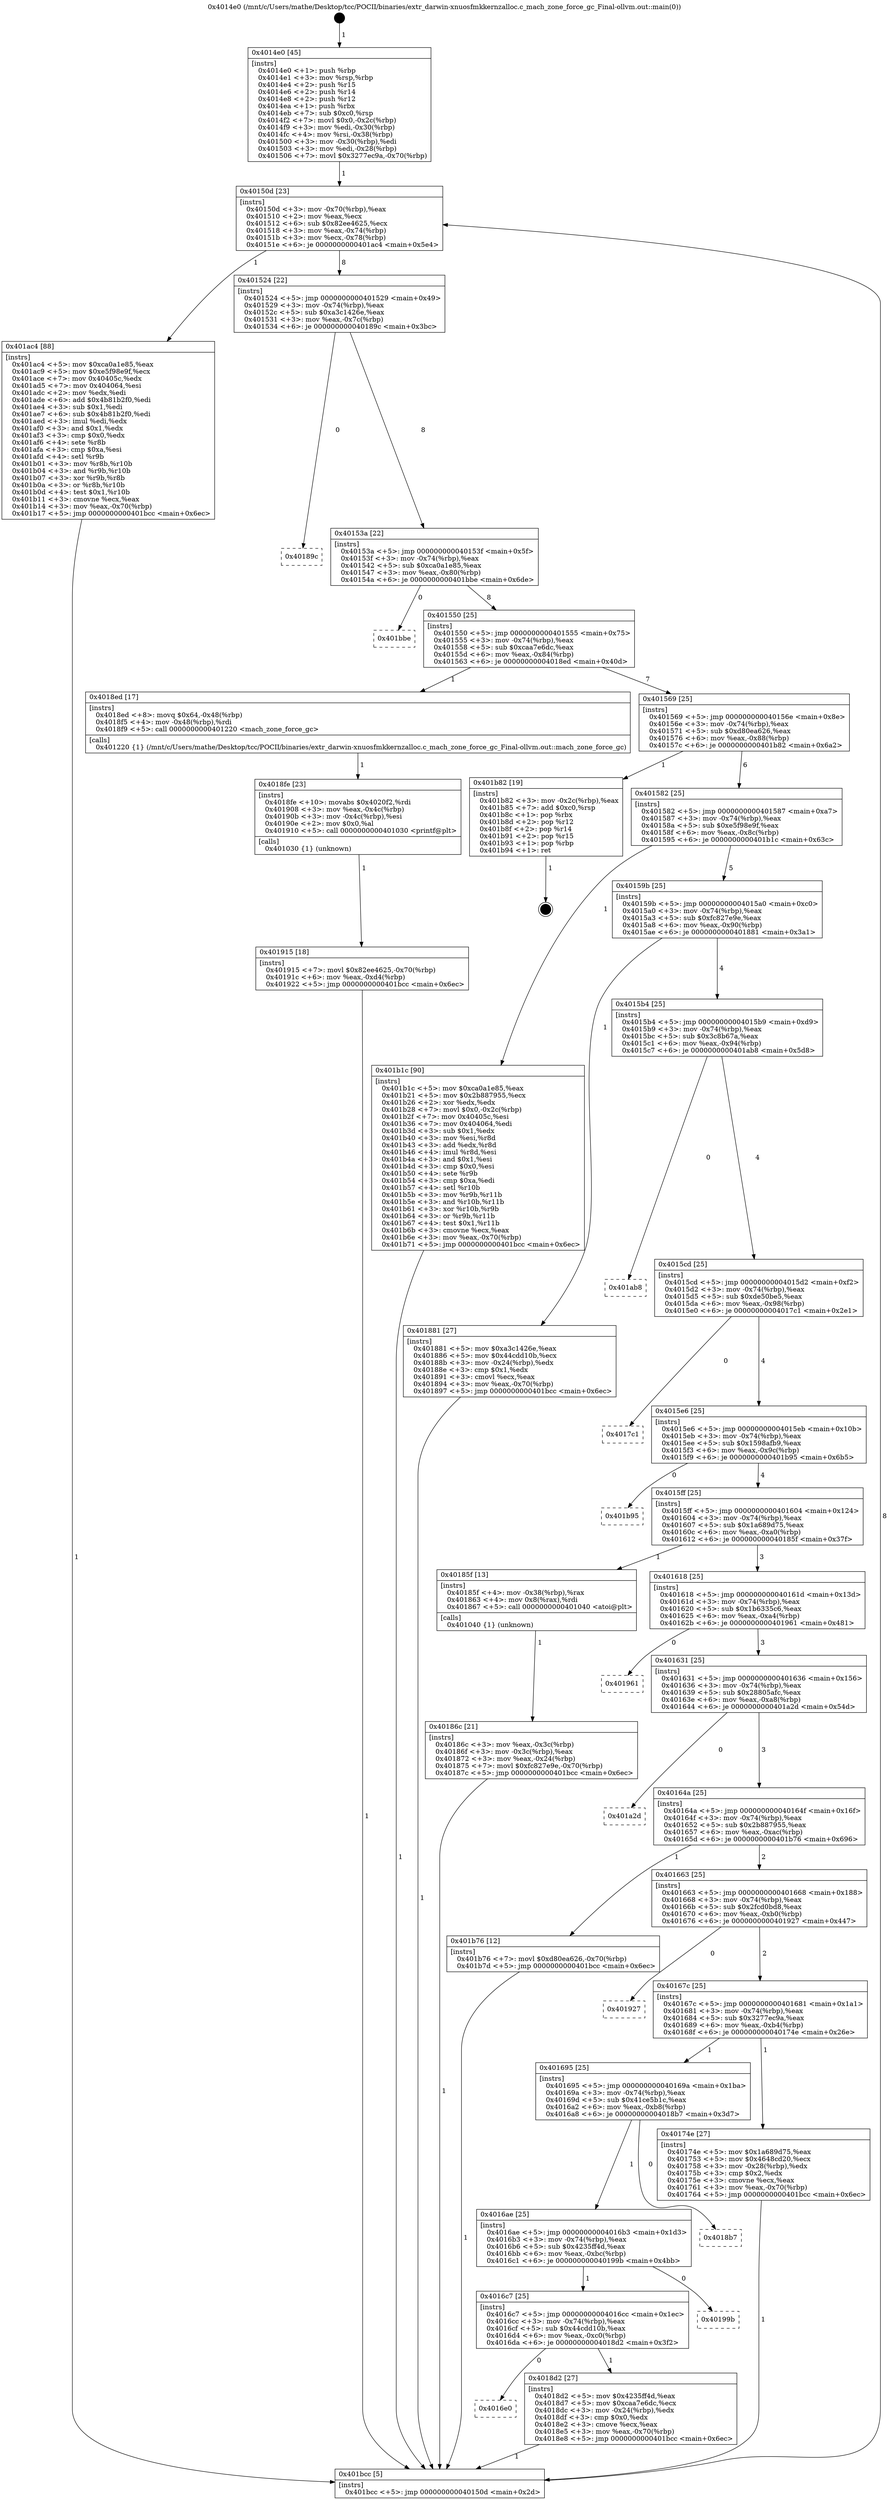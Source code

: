 digraph "0x4014e0" {
  label = "0x4014e0 (/mnt/c/Users/mathe/Desktop/tcc/POCII/binaries/extr_darwin-xnuosfmkkernzalloc.c_mach_zone_force_gc_Final-ollvm.out::main(0))"
  labelloc = "t"
  node[shape=record]

  Entry [label="",width=0.3,height=0.3,shape=circle,fillcolor=black,style=filled]
  "0x40150d" [label="{
     0x40150d [23]\l
     | [instrs]\l
     &nbsp;&nbsp;0x40150d \<+3\>: mov -0x70(%rbp),%eax\l
     &nbsp;&nbsp;0x401510 \<+2\>: mov %eax,%ecx\l
     &nbsp;&nbsp;0x401512 \<+6\>: sub $0x82ee4625,%ecx\l
     &nbsp;&nbsp;0x401518 \<+3\>: mov %eax,-0x74(%rbp)\l
     &nbsp;&nbsp;0x40151b \<+3\>: mov %ecx,-0x78(%rbp)\l
     &nbsp;&nbsp;0x40151e \<+6\>: je 0000000000401ac4 \<main+0x5e4\>\l
  }"]
  "0x401ac4" [label="{
     0x401ac4 [88]\l
     | [instrs]\l
     &nbsp;&nbsp;0x401ac4 \<+5\>: mov $0xca0a1e85,%eax\l
     &nbsp;&nbsp;0x401ac9 \<+5\>: mov $0xe5f98e9f,%ecx\l
     &nbsp;&nbsp;0x401ace \<+7\>: mov 0x40405c,%edx\l
     &nbsp;&nbsp;0x401ad5 \<+7\>: mov 0x404064,%esi\l
     &nbsp;&nbsp;0x401adc \<+2\>: mov %edx,%edi\l
     &nbsp;&nbsp;0x401ade \<+6\>: add $0x4b81b2f0,%edi\l
     &nbsp;&nbsp;0x401ae4 \<+3\>: sub $0x1,%edi\l
     &nbsp;&nbsp;0x401ae7 \<+6\>: sub $0x4b81b2f0,%edi\l
     &nbsp;&nbsp;0x401aed \<+3\>: imul %edi,%edx\l
     &nbsp;&nbsp;0x401af0 \<+3\>: and $0x1,%edx\l
     &nbsp;&nbsp;0x401af3 \<+3\>: cmp $0x0,%edx\l
     &nbsp;&nbsp;0x401af6 \<+4\>: sete %r8b\l
     &nbsp;&nbsp;0x401afa \<+3\>: cmp $0xa,%esi\l
     &nbsp;&nbsp;0x401afd \<+4\>: setl %r9b\l
     &nbsp;&nbsp;0x401b01 \<+3\>: mov %r8b,%r10b\l
     &nbsp;&nbsp;0x401b04 \<+3\>: and %r9b,%r10b\l
     &nbsp;&nbsp;0x401b07 \<+3\>: xor %r9b,%r8b\l
     &nbsp;&nbsp;0x401b0a \<+3\>: or %r8b,%r10b\l
     &nbsp;&nbsp;0x401b0d \<+4\>: test $0x1,%r10b\l
     &nbsp;&nbsp;0x401b11 \<+3\>: cmovne %ecx,%eax\l
     &nbsp;&nbsp;0x401b14 \<+3\>: mov %eax,-0x70(%rbp)\l
     &nbsp;&nbsp;0x401b17 \<+5\>: jmp 0000000000401bcc \<main+0x6ec\>\l
  }"]
  "0x401524" [label="{
     0x401524 [22]\l
     | [instrs]\l
     &nbsp;&nbsp;0x401524 \<+5\>: jmp 0000000000401529 \<main+0x49\>\l
     &nbsp;&nbsp;0x401529 \<+3\>: mov -0x74(%rbp),%eax\l
     &nbsp;&nbsp;0x40152c \<+5\>: sub $0xa3c1426e,%eax\l
     &nbsp;&nbsp;0x401531 \<+3\>: mov %eax,-0x7c(%rbp)\l
     &nbsp;&nbsp;0x401534 \<+6\>: je 000000000040189c \<main+0x3bc\>\l
  }"]
  Exit [label="",width=0.3,height=0.3,shape=circle,fillcolor=black,style=filled,peripheries=2]
  "0x40189c" [label="{
     0x40189c\l
  }", style=dashed]
  "0x40153a" [label="{
     0x40153a [22]\l
     | [instrs]\l
     &nbsp;&nbsp;0x40153a \<+5\>: jmp 000000000040153f \<main+0x5f\>\l
     &nbsp;&nbsp;0x40153f \<+3\>: mov -0x74(%rbp),%eax\l
     &nbsp;&nbsp;0x401542 \<+5\>: sub $0xca0a1e85,%eax\l
     &nbsp;&nbsp;0x401547 \<+3\>: mov %eax,-0x80(%rbp)\l
     &nbsp;&nbsp;0x40154a \<+6\>: je 0000000000401bbe \<main+0x6de\>\l
  }"]
  "0x401915" [label="{
     0x401915 [18]\l
     | [instrs]\l
     &nbsp;&nbsp;0x401915 \<+7\>: movl $0x82ee4625,-0x70(%rbp)\l
     &nbsp;&nbsp;0x40191c \<+6\>: mov %eax,-0xd4(%rbp)\l
     &nbsp;&nbsp;0x401922 \<+5\>: jmp 0000000000401bcc \<main+0x6ec\>\l
  }"]
  "0x401bbe" [label="{
     0x401bbe\l
  }", style=dashed]
  "0x401550" [label="{
     0x401550 [25]\l
     | [instrs]\l
     &nbsp;&nbsp;0x401550 \<+5\>: jmp 0000000000401555 \<main+0x75\>\l
     &nbsp;&nbsp;0x401555 \<+3\>: mov -0x74(%rbp),%eax\l
     &nbsp;&nbsp;0x401558 \<+5\>: sub $0xcaa7e6dc,%eax\l
     &nbsp;&nbsp;0x40155d \<+6\>: mov %eax,-0x84(%rbp)\l
     &nbsp;&nbsp;0x401563 \<+6\>: je 00000000004018ed \<main+0x40d\>\l
  }"]
  "0x4018fe" [label="{
     0x4018fe [23]\l
     | [instrs]\l
     &nbsp;&nbsp;0x4018fe \<+10\>: movabs $0x4020f2,%rdi\l
     &nbsp;&nbsp;0x401908 \<+3\>: mov %eax,-0x4c(%rbp)\l
     &nbsp;&nbsp;0x40190b \<+3\>: mov -0x4c(%rbp),%esi\l
     &nbsp;&nbsp;0x40190e \<+2\>: mov $0x0,%al\l
     &nbsp;&nbsp;0x401910 \<+5\>: call 0000000000401030 \<printf@plt\>\l
     | [calls]\l
     &nbsp;&nbsp;0x401030 \{1\} (unknown)\l
  }"]
  "0x4018ed" [label="{
     0x4018ed [17]\l
     | [instrs]\l
     &nbsp;&nbsp;0x4018ed \<+8\>: movq $0x64,-0x48(%rbp)\l
     &nbsp;&nbsp;0x4018f5 \<+4\>: mov -0x48(%rbp),%rdi\l
     &nbsp;&nbsp;0x4018f9 \<+5\>: call 0000000000401220 \<mach_zone_force_gc\>\l
     | [calls]\l
     &nbsp;&nbsp;0x401220 \{1\} (/mnt/c/Users/mathe/Desktop/tcc/POCII/binaries/extr_darwin-xnuosfmkkernzalloc.c_mach_zone_force_gc_Final-ollvm.out::mach_zone_force_gc)\l
  }"]
  "0x401569" [label="{
     0x401569 [25]\l
     | [instrs]\l
     &nbsp;&nbsp;0x401569 \<+5\>: jmp 000000000040156e \<main+0x8e\>\l
     &nbsp;&nbsp;0x40156e \<+3\>: mov -0x74(%rbp),%eax\l
     &nbsp;&nbsp;0x401571 \<+5\>: sub $0xd80ea626,%eax\l
     &nbsp;&nbsp;0x401576 \<+6\>: mov %eax,-0x88(%rbp)\l
     &nbsp;&nbsp;0x40157c \<+6\>: je 0000000000401b82 \<main+0x6a2\>\l
  }"]
  "0x4016e0" [label="{
     0x4016e0\l
  }", style=dashed]
  "0x401b82" [label="{
     0x401b82 [19]\l
     | [instrs]\l
     &nbsp;&nbsp;0x401b82 \<+3\>: mov -0x2c(%rbp),%eax\l
     &nbsp;&nbsp;0x401b85 \<+7\>: add $0xc0,%rsp\l
     &nbsp;&nbsp;0x401b8c \<+1\>: pop %rbx\l
     &nbsp;&nbsp;0x401b8d \<+2\>: pop %r12\l
     &nbsp;&nbsp;0x401b8f \<+2\>: pop %r14\l
     &nbsp;&nbsp;0x401b91 \<+2\>: pop %r15\l
     &nbsp;&nbsp;0x401b93 \<+1\>: pop %rbp\l
     &nbsp;&nbsp;0x401b94 \<+1\>: ret\l
  }"]
  "0x401582" [label="{
     0x401582 [25]\l
     | [instrs]\l
     &nbsp;&nbsp;0x401582 \<+5\>: jmp 0000000000401587 \<main+0xa7\>\l
     &nbsp;&nbsp;0x401587 \<+3\>: mov -0x74(%rbp),%eax\l
     &nbsp;&nbsp;0x40158a \<+5\>: sub $0xe5f98e9f,%eax\l
     &nbsp;&nbsp;0x40158f \<+6\>: mov %eax,-0x8c(%rbp)\l
     &nbsp;&nbsp;0x401595 \<+6\>: je 0000000000401b1c \<main+0x63c\>\l
  }"]
  "0x4018d2" [label="{
     0x4018d2 [27]\l
     | [instrs]\l
     &nbsp;&nbsp;0x4018d2 \<+5\>: mov $0x4235ff4d,%eax\l
     &nbsp;&nbsp;0x4018d7 \<+5\>: mov $0xcaa7e6dc,%ecx\l
     &nbsp;&nbsp;0x4018dc \<+3\>: mov -0x24(%rbp),%edx\l
     &nbsp;&nbsp;0x4018df \<+3\>: cmp $0x0,%edx\l
     &nbsp;&nbsp;0x4018e2 \<+3\>: cmove %ecx,%eax\l
     &nbsp;&nbsp;0x4018e5 \<+3\>: mov %eax,-0x70(%rbp)\l
     &nbsp;&nbsp;0x4018e8 \<+5\>: jmp 0000000000401bcc \<main+0x6ec\>\l
  }"]
  "0x401b1c" [label="{
     0x401b1c [90]\l
     | [instrs]\l
     &nbsp;&nbsp;0x401b1c \<+5\>: mov $0xca0a1e85,%eax\l
     &nbsp;&nbsp;0x401b21 \<+5\>: mov $0x2b887955,%ecx\l
     &nbsp;&nbsp;0x401b26 \<+2\>: xor %edx,%edx\l
     &nbsp;&nbsp;0x401b28 \<+7\>: movl $0x0,-0x2c(%rbp)\l
     &nbsp;&nbsp;0x401b2f \<+7\>: mov 0x40405c,%esi\l
     &nbsp;&nbsp;0x401b36 \<+7\>: mov 0x404064,%edi\l
     &nbsp;&nbsp;0x401b3d \<+3\>: sub $0x1,%edx\l
     &nbsp;&nbsp;0x401b40 \<+3\>: mov %esi,%r8d\l
     &nbsp;&nbsp;0x401b43 \<+3\>: add %edx,%r8d\l
     &nbsp;&nbsp;0x401b46 \<+4\>: imul %r8d,%esi\l
     &nbsp;&nbsp;0x401b4a \<+3\>: and $0x1,%esi\l
     &nbsp;&nbsp;0x401b4d \<+3\>: cmp $0x0,%esi\l
     &nbsp;&nbsp;0x401b50 \<+4\>: sete %r9b\l
     &nbsp;&nbsp;0x401b54 \<+3\>: cmp $0xa,%edi\l
     &nbsp;&nbsp;0x401b57 \<+4\>: setl %r10b\l
     &nbsp;&nbsp;0x401b5b \<+3\>: mov %r9b,%r11b\l
     &nbsp;&nbsp;0x401b5e \<+3\>: and %r10b,%r11b\l
     &nbsp;&nbsp;0x401b61 \<+3\>: xor %r10b,%r9b\l
     &nbsp;&nbsp;0x401b64 \<+3\>: or %r9b,%r11b\l
     &nbsp;&nbsp;0x401b67 \<+4\>: test $0x1,%r11b\l
     &nbsp;&nbsp;0x401b6b \<+3\>: cmovne %ecx,%eax\l
     &nbsp;&nbsp;0x401b6e \<+3\>: mov %eax,-0x70(%rbp)\l
     &nbsp;&nbsp;0x401b71 \<+5\>: jmp 0000000000401bcc \<main+0x6ec\>\l
  }"]
  "0x40159b" [label="{
     0x40159b [25]\l
     | [instrs]\l
     &nbsp;&nbsp;0x40159b \<+5\>: jmp 00000000004015a0 \<main+0xc0\>\l
     &nbsp;&nbsp;0x4015a0 \<+3\>: mov -0x74(%rbp),%eax\l
     &nbsp;&nbsp;0x4015a3 \<+5\>: sub $0xfc827e9e,%eax\l
     &nbsp;&nbsp;0x4015a8 \<+6\>: mov %eax,-0x90(%rbp)\l
     &nbsp;&nbsp;0x4015ae \<+6\>: je 0000000000401881 \<main+0x3a1\>\l
  }"]
  "0x4016c7" [label="{
     0x4016c7 [25]\l
     | [instrs]\l
     &nbsp;&nbsp;0x4016c7 \<+5\>: jmp 00000000004016cc \<main+0x1ec\>\l
     &nbsp;&nbsp;0x4016cc \<+3\>: mov -0x74(%rbp),%eax\l
     &nbsp;&nbsp;0x4016cf \<+5\>: sub $0x44cdd10b,%eax\l
     &nbsp;&nbsp;0x4016d4 \<+6\>: mov %eax,-0xc0(%rbp)\l
     &nbsp;&nbsp;0x4016da \<+6\>: je 00000000004018d2 \<main+0x3f2\>\l
  }"]
  "0x401881" [label="{
     0x401881 [27]\l
     | [instrs]\l
     &nbsp;&nbsp;0x401881 \<+5\>: mov $0xa3c1426e,%eax\l
     &nbsp;&nbsp;0x401886 \<+5\>: mov $0x44cdd10b,%ecx\l
     &nbsp;&nbsp;0x40188b \<+3\>: mov -0x24(%rbp),%edx\l
     &nbsp;&nbsp;0x40188e \<+3\>: cmp $0x1,%edx\l
     &nbsp;&nbsp;0x401891 \<+3\>: cmovl %ecx,%eax\l
     &nbsp;&nbsp;0x401894 \<+3\>: mov %eax,-0x70(%rbp)\l
     &nbsp;&nbsp;0x401897 \<+5\>: jmp 0000000000401bcc \<main+0x6ec\>\l
  }"]
  "0x4015b4" [label="{
     0x4015b4 [25]\l
     | [instrs]\l
     &nbsp;&nbsp;0x4015b4 \<+5\>: jmp 00000000004015b9 \<main+0xd9\>\l
     &nbsp;&nbsp;0x4015b9 \<+3\>: mov -0x74(%rbp),%eax\l
     &nbsp;&nbsp;0x4015bc \<+5\>: sub $0x3c8b67a,%eax\l
     &nbsp;&nbsp;0x4015c1 \<+6\>: mov %eax,-0x94(%rbp)\l
     &nbsp;&nbsp;0x4015c7 \<+6\>: je 0000000000401ab8 \<main+0x5d8\>\l
  }"]
  "0x40199b" [label="{
     0x40199b\l
  }", style=dashed]
  "0x401ab8" [label="{
     0x401ab8\l
  }", style=dashed]
  "0x4015cd" [label="{
     0x4015cd [25]\l
     | [instrs]\l
     &nbsp;&nbsp;0x4015cd \<+5\>: jmp 00000000004015d2 \<main+0xf2\>\l
     &nbsp;&nbsp;0x4015d2 \<+3\>: mov -0x74(%rbp),%eax\l
     &nbsp;&nbsp;0x4015d5 \<+5\>: sub $0xde50be5,%eax\l
     &nbsp;&nbsp;0x4015da \<+6\>: mov %eax,-0x98(%rbp)\l
     &nbsp;&nbsp;0x4015e0 \<+6\>: je 00000000004017c1 \<main+0x2e1\>\l
  }"]
  "0x4016ae" [label="{
     0x4016ae [25]\l
     | [instrs]\l
     &nbsp;&nbsp;0x4016ae \<+5\>: jmp 00000000004016b3 \<main+0x1d3\>\l
     &nbsp;&nbsp;0x4016b3 \<+3\>: mov -0x74(%rbp),%eax\l
     &nbsp;&nbsp;0x4016b6 \<+5\>: sub $0x4235ff4d,%eax\l
     &nbsp;&nbsp;0x4016bb \<+6\>: mov %eax,-0xbc(%rbp)\l
     &nbsp;&nbsp;0x4016c1 \<+6\>: je 000000000040199b \<main+0x4bb\>\l
  }"]
  "0x4017c1" [label="{
     0x4017c1\l
  }", style=dashed]
  "0x4015e6" [label="{
     0x4015e6 [25]\l
     | [instrs]\l
     &nbsp;&nbsp;0x4015e6 \<+5\>: jmp 00000000004015eb \<main+0x10b\>\l
     &nbsp;&nbsp;0x4015eb \<+3\>: mov -0x74(%rbp),%eax\l
     &nbsp;&nbsp;0x4015ee \<+5\>: sub $0x1598afb9,%eax\l
     &nbsp;&nbsp;0x4015f3 \<+6\>: mov %eax,-0x9c(%rbp)\l
     &nbsp;&nbsp;0x4015f9 \<+6\>: je 0000000000401b95 \<main+0x6b5\>\l
  }"]
  "0x4018b7" [label="{
     0x4018b7\l
  }", style=dashed]
  "0x401b95" [label="{
     0x401b95\l
  }", style=dashed]
  "0x4015ff" [label="{
     0x4015ff [25]\l
     | [instrs]\l
     &nbsp;&nbsp;0x4015ff \<+5\>: jmp 0000000000401604 \<main+0x124\>\l
     &nbsp;&nbsp;0x401604 \<+3\>: mov -0x74(%rbp),%eax\l
     &nbsp;&nbsp;0x401607 \<+5\>: sub $0x1a689d75,%eax\l
     &nbsp;&nbsp;0x40160c \<+6\>: mov %eax,-0xa0(%rbp)\l
     &nbsp;&nbsp;0x401612 \<+6\>: je 000000000040185f \<main+0x37f\>\l
  }"]
  "0x40186c" [label="{
     0x40186c [21]\l
     | [instrs]\l
     &nbsp;&nbsp;0x40186c \<+3\>: mov %eax,-0x3c(%rbp)\l
     &nbsp;&nbsp;0x40186f \<+3\>: mov -0x3c(%rbp),%eax\l
     &nbsp;&nbsp;0x401872 \<+3\>: mov %eax,-0x24(%rbp)\l
     &nbsp;&nbsp;0x401875 \<+7\>: movl $0xfc827e9e,-0x70(%rbp)\l
     &nbsp;&nbsp;0x40187c \<+5\>: jmp 0000000000401bcc \<main+0x6ec\>\l
  }"]
  "0x40185f" [label="{
     0x40185f [13]\l
     | [instrs]\l
     &nbsp;&nbsp;0x40185f \<+4\>: mov -0x38(%rbp),%rax\l
     &nbsp;&nbsp;0x401863 \<+4\>: mov 0x8(%rax),%rdi\l
     &nbsp;&nbsp;0x401867 \<+5\>: call 0000000000401040 \<atoi@plt\>\l
     | [calls]\l
     &nbsp;&nbsp;0x401040 \{1\} (unknown)\l
  }"]
  "0x401618" [label="{
     0x401618 [25]\l
     | [instrs]\l
     &nbsp;&nbsp;0x401618 \<+5\>: jmp 000000000040161d \<main+0x13d\>\l
     &nbsp;&nbsp;0x40161d \<+3\>: mov -0x74(%rbp),%eax\l
     &nbsp;&nbsp;0x401620 \<+5\>: sub $0x1b6335c6,%eax\l
     &nbsp;&nbsp;0x401625 \<+6\>: mov %eax,-0xa4(%rbp)\l
     &nbsp;&nbsp;0x40162b \<+6\>: je 0000000000401961 \<main+0x481\>\l
  }"]
  "0x4014e0" [label="{
     0x4014e0 [45]\l
     | [instrs]\l
     &nbsp;&nbsp;0x4014e0 \<+1\>: push %rbp\l
     &nbsp;&nbsp;0x4014e1 \<+3\>: mov %rsp,%rbp\l
     &nbsp;&nbsp;0x4014e4 \<+2\>: push %r15\l
     &nbsp;&nbsp;0x4014e6 \<+2\>: push %r14\l
     &nbsp;&nbsp;0x4014e8 \<+2\>: push %r12\l
     &nbsp;&nbsp;0x4014ea \<+1\>: push %rbx\l
     &nbsp;&nbsp;0x4014eb \<+7\>: sub $0xc0,%rsp\l
     &nbsp;&nbsp;0x4014f2 \<+7\>: movl $0x0,-0x2c(%rbp)\l
     &nbsp;&nbsp;0x4014f9 \<+3\>: mov %edi,-0x30(%rbp)\l
     &nbsp;&nbsp;0x4014fc \<+4\>: mov %rsi,-0x38(%rbp)\l
     &nbsp;&nbsp;0x401500 \<+3\>: mov -0x30(%rbp),%edi\l
     &nbsp;&nbsp;0x401503 \<+3\>: mov %edi,-0x28(%rbp)\l
     &nbsp;&nbsp;0x401506 \<+7\>: movl $0x3277ec9a,-0x70(%rbp)\l
  }"]
  "0x401961" [label="{
     0x401961\l
  }", style=dashed]
  "0x401631" [label="{
     0x401631 [25]\l
     | [instrs]\l
     &nbsp;&nbsp;0x401631 \<+5\>: jmp 0000000000401636 \<main+0x156\>\l
     &nbsp;&nbsp;0x401636 \<+3\>: mov -0x74(%rbp),%eax\l
     &nbsp;&nbsp;0x401639 \<+5\>: sub $0x28805afc,%eax\l
     &nbsp;&nbsp;0x40163e \<+6\>: mov %eax,-0xa8(%rbp)\l
     &nbsp;&nbsp;0x401644 \<+6\>: je 0000000000401a2d \<main+0x54d\>\l
  }"]
  "0x401bcc" [label="{
     0x401bcc [5]\l
     | [instrs]\l
     &nbsp;&nbsp;0x401bcc \<+5\>: jmp 000000000040150d \<main+0x2d\>\l
  }"]
  "0x401a2d" [label="{
     0x401a2d\l
  }", style=dashed]
  "0x40164a" [label="{
     0x40164a [25]\l
     | [instrs]\l
     &nbsp;&nbsp;0x40164a \<+5\>: jmp 000000000040164f \<main+0x16f\>\l
     &nbsp;&nbsp;0x40164f \<+3\>: mov -0x74(%rbp),%eax\l
     &nbsp;&nbsp;0x401652 \<+5\>: sub $0x2b887955,%eax\l
     &nbsp;&nbsp;0x401657 \<+6\>: mov %eax,-0xac(%rbp)\l
     &nbsp;&nbsp;0x40165d \<+6\>: je 0000000000401b76 \<main+0x696\>\l
  }"]
  "0x401695" [label="{
     0x401695 [25]\l
     | [instrs]\l
     &nbsp;&nbsp;0x401695 \<+5\>: jmp 000000000040169a \<main+0x1ba\>\l
     &nbsp;&nbsp;0x40169a \<+3\>: mov -0x74(%rbp),%eax\l
     &nbsp;&nbsp;0x40169d \<+5\>: sub $0x41ce5b1c,%eax\l
     &nbsp;&nbsp;0x4016a2 \<+6\>: mov %eax,-0xb8(%rbp)\l
     &nbsp;&nbsp;0x4016a8 \<+6\>: je 00000000004018b7 \<main+0x3d7\>\l
  }"]
  "0x401b76" [label="{
     0x401b76 [12]\l
     | [instrs]\l
     &nbsp;&nbsp;0x401b76 \<+7\>: movl $0xd80ea626,-0x70(%rbp)\l
     &nbsp;&nbsp;0x401b7d \<+5\>: jmp 0000000000401bcc \<main+0x6ec\>\l
  }"]
  "0x401663" [label="{
     0x401663 [25]\l
     | [instrs]\l
     &nbsp;&nbsp;0x401663 \<+5\>: jmp 0000000000401668 \<main+0x188\>\l
     &nbsp;&nbsp;0x401668 \<+3\>: mov -0x74(%rbp),%eax\l
     &nbsp;&nbsp;0x40166b \<+5\>: sub $0x2fcd0bd8,%eax\l
     &nbsp;&nbsp;0x401670 \<+6\>: mov %eax,-0xb0(%rbp)\l
     &nbsp;&nbsp;0x401676 \<+6\>: je 0000000000401927 \<main+0x447\>\l
  }"]
  "0x40174e" [label="{
     0x40174e [27]\l
     | [instrs]\l
     &nbsp;&nbsp;0x40174e \<+5\>: mov $0x1a689d75,%eax\l
     &nbsp;&nbsp;0x401753 \<+5\>: mov $0x4648cd20,%ecx\l
     &nbsp;&nbsp;0x401758 \<+3\>: mov -0x28(%rbp),%edx\l
     &nbsp;&nbsp;0x40175b \<+3\>: cmp $0x2,%edx\l
     &nbsp;&nbsp;0x40175e \<+3\>: cmovne %ecx,%eax\l
     &nbsp;&nbsp;0x401761 \<+3\>: mov %eax,-0x70(%rbp)\l
     &nbsp;&nbsp;0x401764 \<+5\>: jmp 0000000000401bcc \<main+0x6ec\>\l
  }"]
  "0x401927" [label="{
     0x401927\l
  }", style=dashed]
  "0x40167c" [label="{
     0x40167c [25]\l
     | [instrs]\l
     &nbsp;&nbsp;0x40167c \<+5\>: jmp 0000000000401681 \<main+0x1a1\>\l
     &nbsp;&nbsp;0x401681 \<+3\>: mov -0x74(%rbp),%eax\l
     &nbsp;&nbsp;0x401684 \<+5\>: sub $0x3277ec9a,%eax\l
     &nbsp;&nbsp;0x401689 \<+6\>: mov %eax,-0xb4(%rbp)\l
     &nbsp;&nbsp;0x40168f \<+6\>: je 000000000040174e \<main+0x26e\>\l
  }"]
  Entry -> "0x4014e0" [label=" 1"]
  "0x40150d" -> "0x401ac4" [label=" 1"]
  "0x40150d" -> "0x401524" [label=" 8"]
  "0x401b82" -> Exit [label=" 1"]
  "0x401524" -> "0x40189c" [label=" 0"]
  "0x401524" -> "0x40153a" [label=" 8"]
  "0x401b76" -> "0x401bcc" [label=" 1"]
  "0x40153a" -> "0x401bbe" [label=" 0"]
  "0x40153a" -> "0x401550" [label=" 8"]
  "0x401b1c" -> "0x401bcc" [label=" 1"]
  "0x401550" -> "0x4018ed" [label=" 1"]
  "0x401550" -> "0x401569" [label=" 7"]
  "0x401ac4" -> "0x401bcc" [label=" 1"]
  "0x401569" -> "0x401b82" [label=" 1"]
  "0x401569" -> "0x401582" [label=" 6"]
  "0x401915" -> "0x401bcc" [label=" 1"]
  "0x401582" -> "0x401b1c" [label=" 1"]
  "0x401582" -> "0x40159b" [label=" 5"]
  "0x4018fe" -> "0x401915" [label=" 1"]
  "0x40159b" -> "0x401881" [label=" 1"]
  "0x40159b" -> "0x4015b4" [label=" 4"]
  "0x4018d2" -> "0x401bcc" [label=" 1"]
  "0x4015b4" -> "0x401ab8" [label=" 0"]
  "0x4015b4" -> "0x4015cd" [label=" 4"]
  "0x4016c7" -> "0x4016e0" [label=" 0"]
  "0x4015cd" -> "0x4017c1" [label=" 0"]
  "0x4015cd" -> "0x4015e6" [label=" 4"]
  "0x4018ed" -> "0x4018fe" [label=" 1"]
  "0x4015e6" -> "0x401b95" [label=" 0"]
  "0x4015e6" -> "0x4015ff" [label=" 4"]
  "0x4016ae" -> "0x4016c7" [label=" 1"]
  "0x4015ff" -> "0x40185f" [label=" 1"]
  "0x4015ff" -> "0x401618" [label=" 3"]
  "0x4016c7" -> "0x4018d2" [label=" 1"]
  "0x401618" -> "0x401961" [label=" 0"]
  "0x401618" -> "0x401631" [label=" 3"]
  "0x401695" -> "0x4016ae" [label=" 1"]
  "0x401631" -> "0x401a2d" [label=" 0"]
  "0x401631" -> "0x40164a" [label=" 3"]
  "0x401695" -> "0x4018b7" [label=" 0"]
  "0x40164a" -> "0x401b76" [label=" 1"]
  "0x40164a" -> "0x401663" [label=" 2"]
  "0x4016ae" -> "0x40199b" [label=" 0"]
  "0x401663" -> "0x401927" [label=" 0"]
  "0x401663" -> "0x40167c" [label=" 2"]
  "0x401881" -> "0x401bcc" [label=" 1"]
  "0x40167c" -> "0x40174e" [label=" 1"]
  "0x40167c" -> "0x401695" [label=" 1"]
  "0x40174e" -> "0x401bcc" [label=" 1"]
  "0x4014e0" -> "0x40150d" [label=" 1"]
  "0x401bcc" -> "0x40150d" [label=" 8"]
  "0x40185f" -> "0x40186c" [label=" 1"]
  "0x40186c" -> "0x401bcc" [label=" 1"]
}
